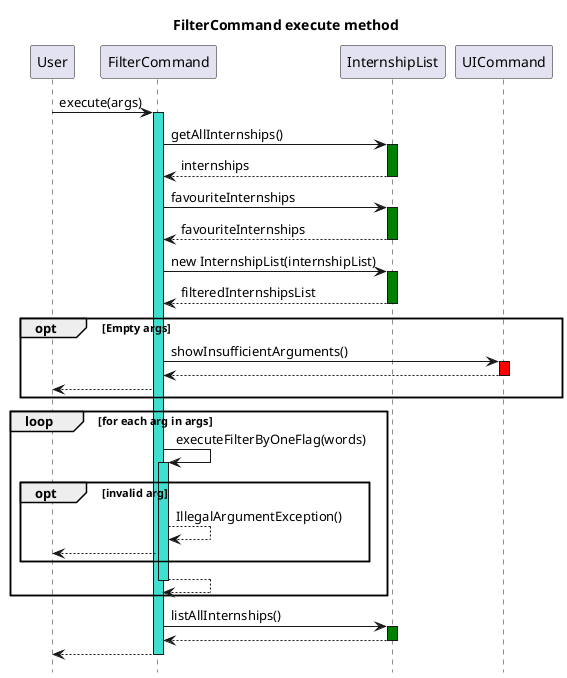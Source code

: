 @startuml
Title FilterCommand execute method

participant User
participant FilterCommand
participant InternshipList
participant UICommand
hide footbox

User -> FilterCommand: execute(args)
activate FilterCommand #turquoise

FilterCommand -> InternshipList: getAllInternships()
activate InternshipList #green
InternshipList --> FilterCommand: internships
deactivate InternshipList

FilterCommand -> InternshipList: favouriteInternships
activate InternshipList #green
InternshipList --> FilterCommand: favouriteInternships
deactivate InternshipList

FilterCommand -> InternshipList: new InternshipList(internshipList)
activate InternshipList #green
InternshipList --> FilterCommand: filteredInternshipsList
deactivate InternshipList

opt Empty args
    FilterCommand -> UICommand: showInsufficientArguments()
    activate UICommand #red
    UICommand --> FilterCommand
    deactivate UICommand
    FilterCommand --> User
end
loop for each arg in args
    FilterCommand -> FilterCommand: executeFilterByOneFlag(words)
    activate FilterCommand #turquoise
    opt invalid arg
    FilterCommand --> FilterCommand: IllegalArgumentException()
    FilterCommand --> User
    end
    FilterCommand --> FilterCommand
    deactivate FilterCommand
end

FilterCommand -> InternshipList: listAllInternships()
activate InternshipList #green
InternshipList --> FilterCommand
deactivate InternshipList
FilterCommand --> User
deactivate FilterCommand

@enduml
